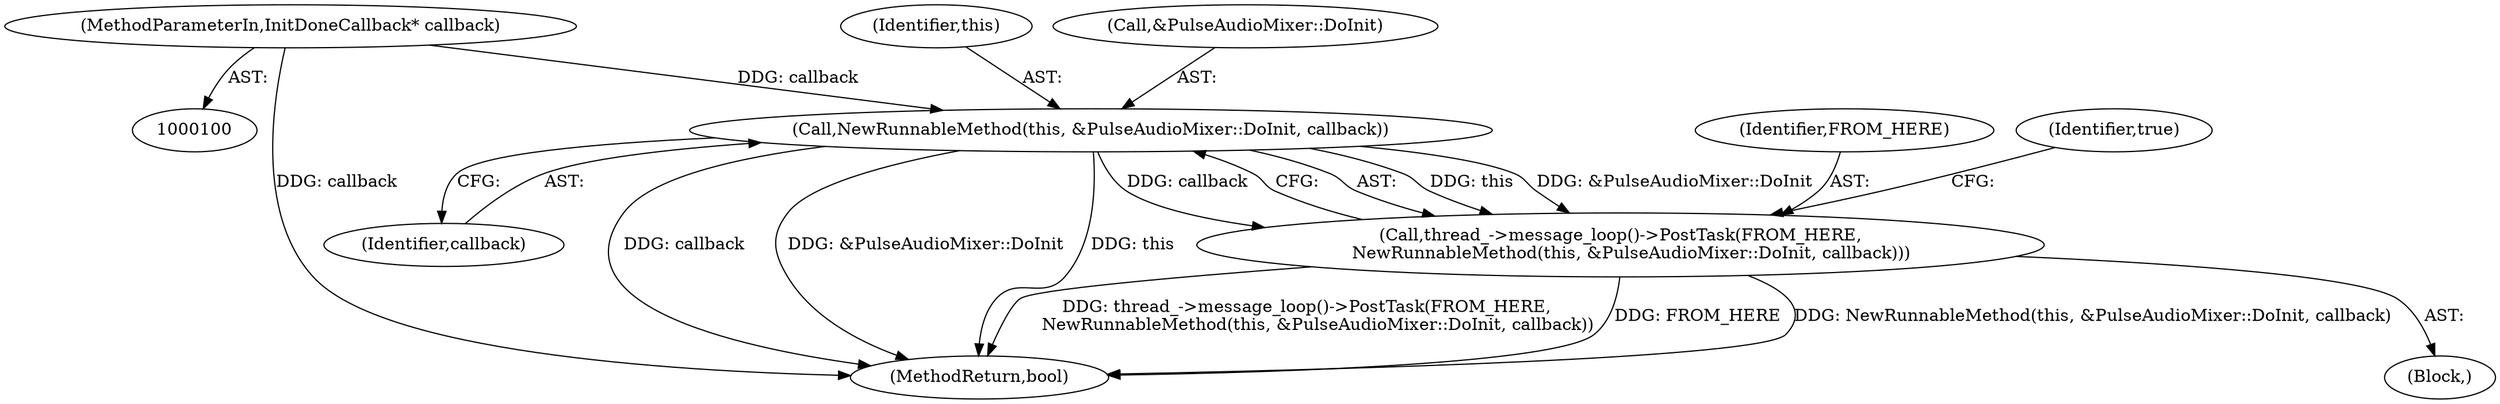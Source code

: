 digraph "1_Chrome_51dfe5e3b332bcea02fb4d4c7493ae841106dd9b_18@pointer" {
"1000101" [label="(MethodParameterIn,InitDoneCallback* callback)"];
"1000110" [label="(Call,NewRunnableMethod(this, &PulseAudioMixer::DoInit, callback))"];
"1000108" [label="(Call,thread_->message_loop()->PostTask(FROM_HERE,\n    NewRunnableMethod(this, &PulseAudioMixer::DoInit, callback)))"];
"1000109" [label="(Identifier,FROM_HERE)"];
"1000108" [label="(Call,thread_->message_loop()->PostTask(FROM_HERE,\n    NewRunnableMethod(this, &PulseAudioMixer::DoInit, callback)))"];
"1000114" [label="(Identifier,callback)"];
"1000111" [label="(Identifier,this)"];
"1000112" [label="(Call,&PulseAudioMixer::DoInit)"];
"1000110" [label="(Call,NewRunnableMethod(this, &PulseAudioMixer::DoInit, callback))"];
"1000102" [label="(Block,)"];
"1000116" [label="(Identifier,true)"];
"1000117" [label="(MethodReturn,bool)"];
"1000101" [label="(MethodParameterIn,InitDoneCallback* callback)"];
"1000101" -> "1000100"  [label="AST: "];
"1000101" -> "1000117"  [label="DDG: callback"];
"1000101" -> "1000110"  [label="DDG: callback"];
"1000110" -> "1000108"  [label="AST: "];
"1000110" -> "1000114"  [label="CFG: "];
"1000111" -> "1000110"  [label="AST: "];
"1000112" -> "1000110"  [label="AST: "];
"1000114" -> "1000110"  [label="AST: "];
"1000108" -> "1000110"  [label="CFG: "];
"1000110" -> "1000117"  [label="DDG: callback"];
"1000110" -> "1000117"  [label="DDG: &PulseAudioMixer::DoInit"];
"1000110" -> "1000117"  [label="DDG: this"];
"1000110" -> "1000108"  [label="DDG: this"];
"1000110" -> "1000108"  [label="DDG: &PulseAudioMixer::DoInit"];
"1000110" -> "1000108"  [label="DDG: callback"];
"1000108" -> "1000102"  [label="AST: "];
"1000109" -> "1000108"  [label="AST: "];
"1000116" -> "1000108"  [label="CFG: "];
"1000108" -> "1000117"  [label="DDG: thread_->message_loop()->PostTask(FROM_HERE,\n    NewRunnableMethod(this, &PulseAudioMixer::DoInit, callback))"];
"1000108" -> "1000117"  [label="DDG: FROM_HERE"];
"1000108" -> "1000117"  [label="DDG: NewRunnableMethod(this, &PulseAudioMixer::DoInit, callback)"];
}
